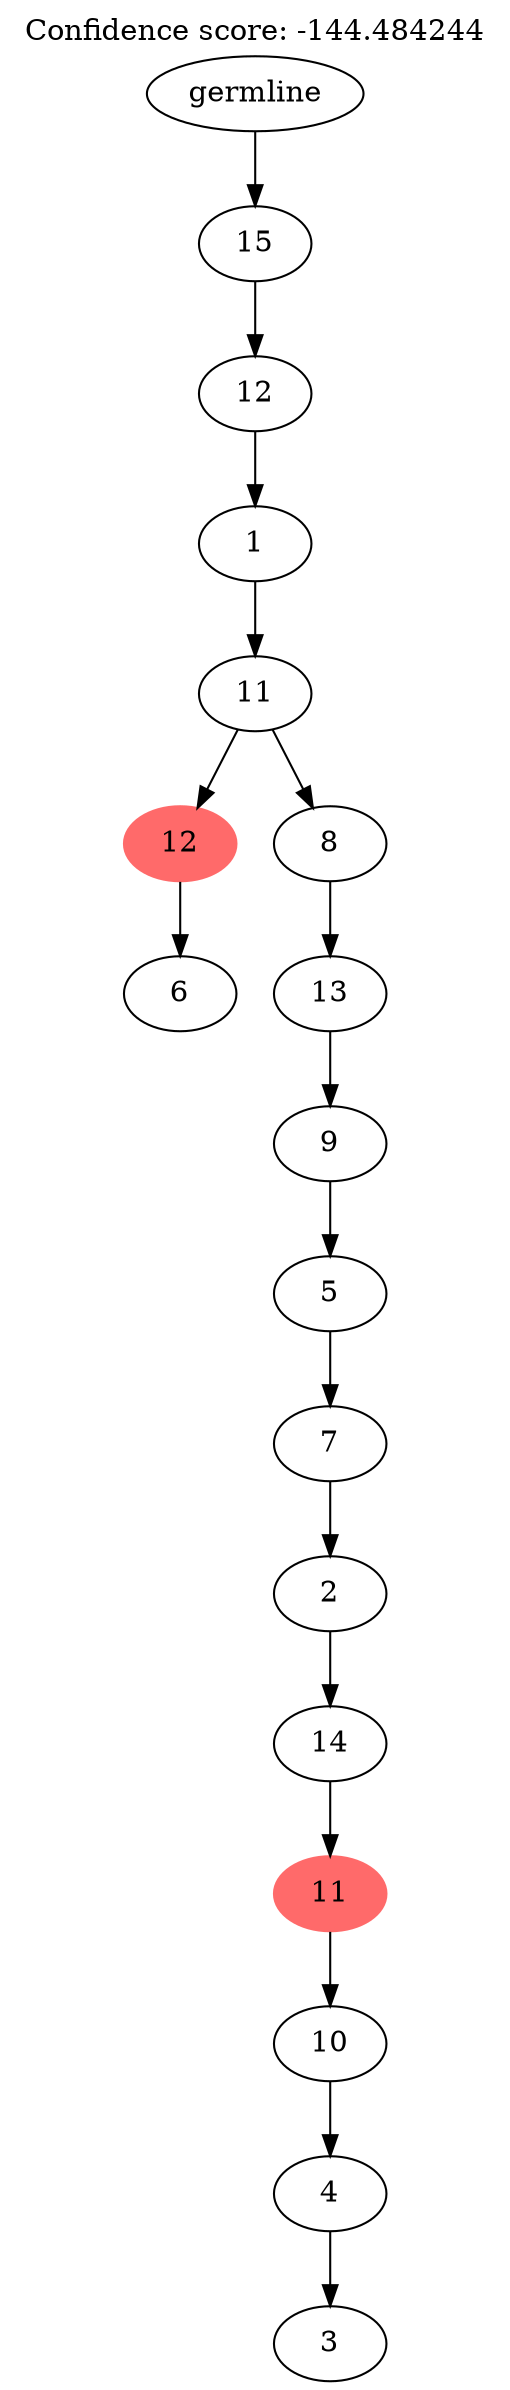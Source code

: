 digraph g {
	"16" -> "17";
	"17" [label="6"];
	"14" -> "15";
	"15" [label="3"];
	"13" -> "14";
	"14" [label="4"];
	"12" -> "13";
	"13" [label="10"];
	"11" -> "12";
	"12" [color=indianred1, style=filled, label="11"];
	"10" -> "11";
	"11" [label="14"];
	"9" -> "10";
	"10" [label="2"];
	"8" -> "9";
	"9" [label="7"];
	"7" -> "8";
	"8" [label="5"];
	"6" -> "7";
	"7" [label="9"];
	"5" -> "6";
	"6" [label="13"];
	"4" -> "5";
	"5" [label="8"];
	"4" -> "16";
	"16" [color=indianred1, style=filled, label="12"];
	"3" -> "4";
	"4" [label="11"];
	"2" -> "3";
	"3" [label="1"];
	"1" -> "2";
	"2" [label="12"];
	"0" -> "1";
	"1" [label="15"];
	"0" [label="germline"];
	labelloc="t";
	label="Confidence score: -144.484244";
}
